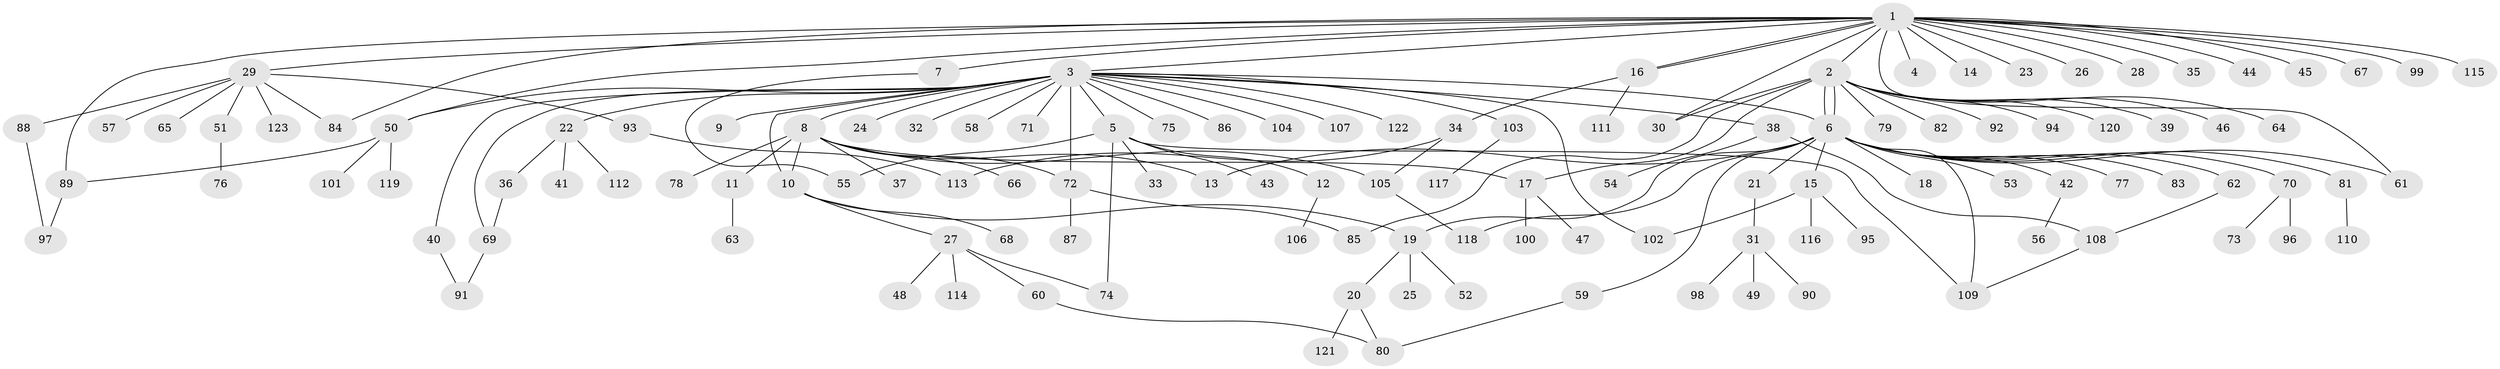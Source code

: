 // Generated by graph-tools (version 1.1) at 2025/14/03/09/25 04:14:34]
// undirected, 123 vertices, 150 edges
graph export_dot {
graph [start="1"]
  node [color=gray90,style=filled];
  1;
  2;
  3;
  4;
  5;
  6;
  7;
  8;
  9;
  10;
  11;
  12;
  13;
  14;
  15;
  16;
  17;
  18;
  19;
  20;
  21;
  22;
  23;
  24;
  25;
  26;
  27;
  28;
  29;
  30;
  31;
  32;
  33;
  34;
  35;
  36;
  37;
  38;
  39;
  40;
  41;
  42;
  43;
  44;
  45;
  46;
  47;
  48;
  49;
  50;
  51;
  52;
  53;
  54;
  55;
  56;
  57;
  58;
  59;
  60;
  61;
  62;
  63;
  64;
  65;
  66;
  67;
  68;
  69;
  70;
  71;
  72;
  73;
  74;
  75;
  76;
  77;
  78;
  79;
  80;
  81;
  82;
  83;
  84;
  85;
  86;
  87;
  88;
  89;
  90;
  91;
  92;
  93;
  94;
  95;
  96;
  97;
  98;
  99;
  100;
  101;
  102;
  103;
  104;
  105;
  106;
  107;
  108;
  109;
  110;
  111;
  112;
  113;
  114;
  115;
  116;
  117;
  118;
  119;
  120;
  121;
  122;
  123;
  1 -- 2;
  1 -- 3;
  1 -- 4;
  1 -- 7;
  1 -- 14;
  1 -- 16;
  1 -- 16;
  1 -- 23;
  1 -- 26;
  1 -- 28;
  1 -- 29;
  1 -- 30;
  1 -- 35;
  1 -- 44;
  1 -- 45;
  1 -- 50;
  1 -- 61;
  1 -- 67;
  1 -- 84;
  1 -- 89;
  1 -- 99;
  1 -- 115;
  2 -- 6;
  2 -- 6;
  2 -- 17;
  2 -- 30;
  2 -- 39;
  2 -- 46;
  2 -- 64;
  2 -- 79;
  2 -- 82;
  2 -- 85;
  2 -- 92;
  2 -- 94;
  2 -- 120;
  3 -- 5;
  3 -- 6;
  3 -- 8;
  3 -- 9;
  3 -- 10;
  3 -- 22;
  3 -- 24;
  3 -- 32;
  3 -- 38;
  3 -- 40;
  3 -- 50;
  3 -- 58;
  3 -- 69;
  3 -- 71;
  3 -- 72;
  3 -- 75;
  3 -- 86;
  3 -- 102;
  3 -- 103;
  3 -- 104;
  3 -- 107;
  3 -- 122;
  5 -- 12;
  5 -- 33;
  5 -- 43;
  5 -- 55;
  5 -- 74;
  5 -- 109;
  6 -- 13;
  6 -- 15;
  6 -- 18;
  6 -- 19;
  6 -- 21;
  6 -- 42;
  6 -- 53;
  6 -- 59;
  6 -- 61;
  6 -- 62;
  6 -- 70;
  6 -- 77;
  6 -- 81;
  6 -- 83;
  6 -- 109;
  6 -- 118;
  7 -- 55;
  8 -- 10;
  8 -- 11;
  8 -- 13;
  8 -- 17;
  8 -- 37;
  8 -- 66;
  8 -- 72;
  8 -- 78;
  8 -- 105;
  10 -- 19;
  10 -- 27;
  10 -- 68;
  11 -- 63;
  12 -- 106;
  15 -- 95;
  15 -- 102;
  15 -- 116;
  16 -- 34;
  16 -- 111;
  17 -- 47;
  17 -- 100;
  19 -- 20;
  19 -- 25;
  19 -- 52;
  20 -- 80;
  20 -- 121;
  21 -- 31;
  22 -- 36;
  22 -- 41;
  22 -- 112;
  27 -- 48;
  27 -- 60;
  27 -- 74;
  27 -- 114;
  29 -- 51;
  29 -- 57;
  29 -- 65;
  29 -- 84;
  29 -- 88;
  29 -- 93;
  29 -- 123;
  31 -- 49;
  31 -- 90;
  31 -- 98;
  34 -- 105;
  34 -- 113;
  36 -- 69;
  38 -- 54;
  38 -- 108;
  40 -- 91;
  42 -- 56;
  50 -- 89;
  50 -- 101;
  50 -- 119;
  51 -- 76;
  59 -- 80;
  60 -- 80;
  62 -- 108;
  69 -- 91;
  70 -- 73;
  70 -- 96;
  72 -- 85;
  72 -- 87;
  81 -- 110;
  88 -- 97;
  89 -- 97;
  93 -- 113;
  103 -- 117;
  105 -- 118;
  108 -- 109;
}

